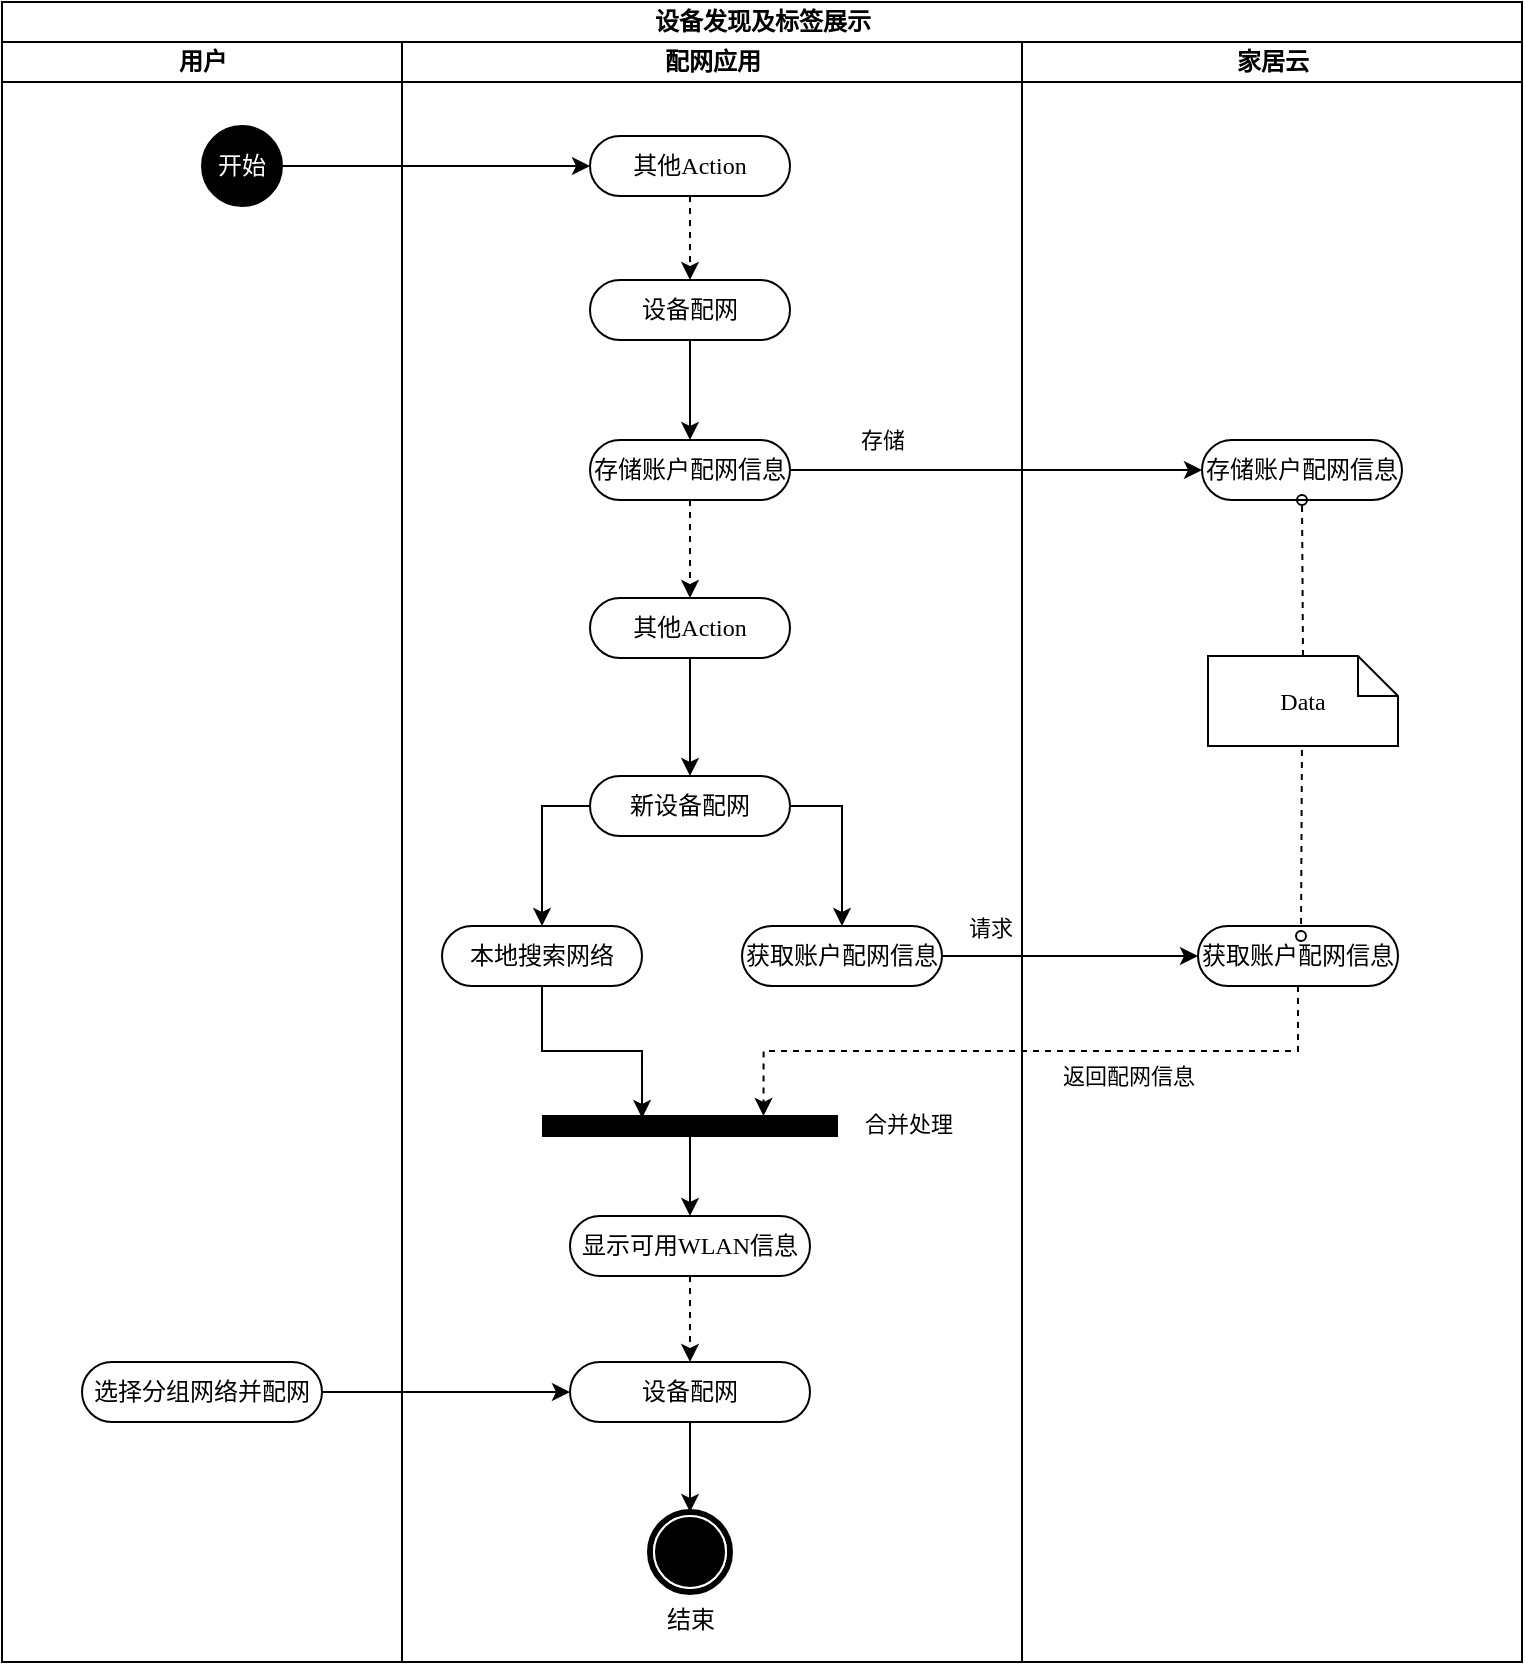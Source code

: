 <mxfile version="13.4.2" type="github">
  <diagram name="Page-1" id="e7e014a7-5840-1c2e-5031-d8a46d1fe8dd">
    <mxGraphModel dx="1422" dy="794" grid="1" gridSize="10" guides="1" tooltips="1" connect="1" arrows="1" fold="1" page="1" pageScale="1" pageWidth="1169" pageHeight="826" background="#ffffff" math="0" shadow="0">
      <root>
        <mxCell id="0" />
        <mxCell id="1" parent="0" />
        <mxCell id="0t2InwsNAyhQKaK7oqDX-1" value="设备发现及标签展示" style="swimlane;html=1;childLayout=stackLayout;startSize=20;rounded=0;shadow=0;comic=0;labelBackgroundColor=none;strokeWidth=1;fontFamily=Verdana;fontSize=12;align=center;" vertex="1" parent="1">
          <mxGeometry x="190" y="100" width="760" height="830" as="geometry" />
        </mxCell>
        <mxCell id="0t2InwsNAyhQKaK7oqDX-2" value="用户" style="swimlane;html=1;startSize=20;" vertex="1" parent="0t2InwsNAyhQKaK7oqDX-1">
          <mxGeometry y="20" width="200" height="810" as="geometry" />
        </mxCell>
        <mxCell id="0t2InwsNAyhQKaK7oqDX-3" value="选择分组网络并配网" style="rounded=1;whiteSpace=wrap;html=1;shadow=0;comic=0;labelBackgroundColor=none;strokeWidth=1;fontFamily=Verdana;fontSize=12;align=center;arcSize=50;" vertex="1" parent="0t2InwsNAyhQKaK7oqDX-2">
          <mxGeometry x="40" y="660" width="120" height="30" as="geometry" />
        </mxCell>
        <mxCell id="0t2InwsNAyhQKaK7oqDX-4" value="&lt;font color=&quot;#ffffff&quot;&gt;开始&lt;/font&gt;" style="ellipse;whiteSpace=wrap;html=1;rounded=0;shadow=0;comic=0;labelBackgroundColor=none;strokeWidth=1;fillColor=#000000;fontFamily=Verdana;fontSize=12;align=center;" vertex="1" parent="0t2InwsNAyhQKaK7oqDX-2">
          <mxGeometry x="100" y="42" width="40" height="40" as="geometry" />
        </mxCell>
        <mxCell id="0t2InwsNAyhQKaK7oqDX-5" value="配网应用" style="swimlane;html=1;startSize=20;" vertex="1" parent="0t2InwsNAyhQKaK7oqDX-1">
          <mxGeometry x="200" y="20" width="310" height="810" as="geometry" />
        </mxCell>
        <mxCell id="0t2InwsNAyhQKaK7oqDX-6" style="edgeStyle=orthogonalEdgeStyle;rounded=0;orthogonalLoop=1;jettySize=auto;html=1;exitX=0.5;exitY=1;exitDx=0;exitDy=0;dashed=1;" edge="1" parent="0t2InwsNAyhQKaK7oqDX-5" source="0t2InwsNAyhQKaK7oqDX-7" target="0t2InwsNAyhQKaK7oqDX-13">
          <mxGeometry relative="1" as="geometry" />
        </mxCell>
        <mxCell id="0t2InwsNAyhQKaK7oqDX-7" value="存储账户配网信息" style="rounded=1;whiteSpace=wrap;html=1;shadow=0;comic=0;labelBackgroundColor=none;strokeWidth=1;fontFamily=Verdana;fontSize=12;align=center;arcSize=50;" vertex="1" parent="0t2InwsNAyhQKaK7oqDX-5">
          <mxGeometry x="94" y="199" width="100" height="30" as="geometry" />
        </mxCell>
        <mxCell id="0t2InwsNAyhQKaK7oqDX-8" style="edgeStyle=orthogonalEdgeStyle;rounded=0;orthogonalLoop=1;jettySize=auto;html=1;exitX=0.5;exitY=1;exitDx=0;exitDy=0;entryX=0.5;entryY=0;entryDx=0;entryDy=0;" edge="1" parent="0t2InwsNAyhQKaK7oqDX-5" source="0t2InwsNAyhQKaK7oqDX-9" target="0t2InwsNAyhQKaK7oqDX-7">
          <mxGeometry relative="1" as="geometry" />
        </mxCell>
        <mxCell id="0t2InwsNAyhQKaK7oqDX-9" value="设备配网" style="rounded=1;whiteSpace=wrap;html=1;shadow=0;comic=0;labelBackgroundColor=none;strokeWidth=1;fontFamily=Verdana;fontSize=12;align=center;arcSize=50;" vertex="1" parent="0t2InwsNAyhQKaK7oqDX-5">
          <mxGeometry x="94" y="119" width="100" height="30" as="geometry" />
        </mxCell>
        <mxCell id="0t2InwsNAyhQKaK7oqDX-10" style="edgeStyle=orthogonalEdgeStyle;rounded=0;orthogonalLoop=1;jettySize=auto;html=1;exitX=0.5;exitY=1;exitDx=0;exitDy=0;entryX=0.5;entryY=0;entryDx=0;entryDy=0;dashed=1;" edge="1" parent="0t2InwsNAyhQKaK7oqDX-5" source="0t2InwsNAyhQKaK7oqDX-11" target="0t2InwsNAyhQKaK7oqDX-9">
          <mxGeometry relative="1" as="geometry" />
        </mxCell>
        <mxCell id="0t2InwsNAyhQKaK7oqDX-11" value="其他Action" style="rounded=1;whiteSpace=wrap;html=1;shadow=0;comic=0;labelBackgroundColor=none;strokeWidth=1;fontFamily=Verdana;fontSize=12;align=center;arcSize=50;" vertex="1" parent="0t2InwsNAyhQKaK7oqDX-5">
          <mxGeometry x="94" y="47" width="100" height="30" as="geometry" />
        </mxCell>
        <mxCell id="0t2InwsNAyhQKaK7oqDX-12" style="edgeStyle=orthogonalEdgeStyle;rounded=0;orthogonalLoop=1;jettySize=auto;html=1;exitX=0.5;exitY=1;exitDx=0;exitDy=0;entryX=0.5;entryY=0;entryDx=0;entryDy=0;" edge="1" parent="0t2InwsNAyhQKaK7oqDX-5" source="0t2InwsNAyhQKaK7oqDX-13" target="0t2InwsNAyhQKaK7oqDX-18">
          <mxGeometry relative="1" as="geometry" />
        </mxCell>
        <mxCell id="0t2InwsNAyhQKaK7oqDX-13" value="其他Action" style="rounded=1;whiteSpace=wrap;html=1;shadow=0;comic=0;labelBackgroundColor=none;strokeWidth=1;fontFamily=Verdana;fontSize=12;align=center;arcSize=50;" vertex="1" parent="0t2InwsNAyhQKaK7oqDX-5">
          <mxGeometry x="94" y="278" width="100" height="30" as="geometry" />
        </mxCell>
        <mxCell id="0t2InwsNAyhQKaK7oqDX-14" style="edgeStyle=orthogonalEdgeStyle;rounded=0;orthogonalLoop=1;jettySize=auto;html=1;exitX=0.5;exitY=1;exitDx=0;exitDy=0;entryX=0.337;entryY=0.1;entryDx=0;entryDy=0;entryPerimeter=0;" edge="1" parent="0t2InwsNAyhQKaK7oqDX-5" source="0t2InwsNAyhQKaK7oqDX-15" target="0t2InwsNAyhQKaK7oqDX-20">
          <mxGeometry relative="1" as="geometry" />
        </mxCell>
        <mxCell id="0t2InwsNAyhQKaK7oqDX-15" value="本地搜索网络" style="rounded=1;whiteSpace=wrap;html=1;shadow=0;comic=0;labelBackgroundColor=none;strokeWidth=1;fontFamily=Verdana;fontSize=12;align=center;arcSize=50;" vertex="1" parent="0t2InwsNAyhQKaK7oqDX-5">
          <mxGeometry x="20" y="442" width="100" height="30" as="geometry" />
        </mxCell>
        <mxCell id="0t2InwsNAyhQKaK7oqDX-16" style="edgeStyle=orthogonalEdgeStyle;rounded=0;orthogonalLoop=1;jettySize=auto;html=1;exitX=0;exitY=0.5;exitDx=0;exitDy=0;" edge="1" parent="0t2InwsNAyhQKaK7oqDX-5" source="0t2InwsNAyhQKaK7oqDX-18" target="0t2InwsNAyhQKaK7oqDX-15">
          <mxGeometry relative="1" as="geometry">
            <Array as="points">
              <mxPoint x="70" y="382" />
            </Array>
          </mxGeometry>
        </mxCell>
        <mxCell id="0t2InwsNAyhQKaK7oqDX-17" style="edgeStyle=orthogonalEdgeStyle;rounded=0;orthogonalLoop=1;jettySize=auto;html=1;exitX=1;exitY=0.5;exitDx=0;exitDy=0;entryX=0.5;entryY=0;entryDx=0;entryDy=0;" edge="1" parent="0t2InwsNAyhQKaK7oqDX-5" source="0t2InwsNAyhQKaK7oqDX-18" target="0t2InwsNAyhQKaK7oqDX-26">
          <mxGeometry relative="1" as="geometry" />
        </mxCell>
        <mxCell id="0t2InwsNAyhQKaK7oqDX-18" value="新设备配网" style="rounded=1;whiteSpace=wrap;html=1;shadow=0;comic=0;labelBackgroundColor=none;strokeWidth=1;fontFamily=Verdana;fontSize=12;align=center;arcSize=50;" vertex="1" parent="0t2InwsNAyhQKaK7oqDX-5">
          <mxGeometry x="94" y="367" width="100" height="30" as="geometry" />
        </mxCell>
        <mxCell id="0t2InwsNAyhQKaK7oqDX-19" style="edgeStyle=orthogonalEdgeStyle;rounded=0;orthogonalLoop=1;jettySize=auto;html=1;exitX=0.5;exitY=1;exitDx=0;exitDy=0;" edge="1" parent="0t2InwsNAyhQKaK7oqDX-5" source="0t2InwsNAyhQKaK7oqDX-20" target="0t2InwsNAyhQKaK7oqDX-22">
          <mxGeometry relative="1" as="geometry" />
        </mxCell>
        <mxCell id="0t2InwsNAyhQKaK7oqDX-20" value="" style="whiteSpace=wrap;html=1;rounded=0;shadow=0;comic=0;labelBackgroundColor=none;strokeWidth=1;fillColor=#000000;fontFamily=Verdana;fontSize=12;align=center;rotation=0;" vertex="1" parent="0t2InwsNAyhQKaK7oqDX-5">
          <mxGeometry x="70.5" y="537" width="147" height="10" as="geometry" />
        </mxCell>
        <mxCell id="0t2InwsNAyhQKaK7oqDX-21" style="edgeStyle=orthogonalEdgeStyle;rounded=0;orthogonalLoop=1;jettySize=auto;html=1;exitX=0.5;exitY=1;exitDx=0;exitDy=0;entryX=0.5;entryY=0;entryDx=0;entryDy=0;dashed=1;" edge="1" parent="0t2InwsNAyhQKaK7oqDX-5" source="0t2InwsNAyhQKaK7oqDX-22" target="0t2InwsNAyhQKaK7oqDX-25">
          <mxGeometry relative="1" as="geometry" />
        </mxCell>
        <mxCell id="0t2InwsNAyhQKaK7oqDX-22" value="显示可用WLAN信息" style="rounded=1;whiteSpace=wrap;html=1;shadow=0;comic=0;labelBackgroundColor=none;strokeWidth=1;fontFamily=Verdana;fontSize=12;align=center;arcSize=50;" vertex="1" parent="0t2InwsNAyhQKaK7oqDX-5">
          <mxGeometry x="84" y="587" width="120" height="30" as="geometry" />
        </mxCell>
        <mxCell id="0t2InwsNAyhQKaK7oqDX-23" value="结束" style="shape=mxgraph.bpmn.shape;html=1;verticalLabelPosition=bottom;labelBackgroundColor=#ffffff;verticalAlign=top;perimeter=ellipsePerimeter;outline=end;symbol=terminate;rounded=0;shadow=0;comic=0;strokeWidth=1;fontFamily=Verdana;fontSize=12;align=center;" vertex="1" parent="0t2InwsNAyhQKaK7oqDX-5">
          <mxGeometry x="124" y="735" width="40" height="40" as="geometry" />
        </mxCell>
        <mxCell id="0t2InwsNAyhQKaK7oqDX-24" style="edgeStyle=orthogonalEdgeStyle;rounded=0;orthogonalLoop=1;jettySize=auto;html=1;exitX=0.5;exitY=1;exitDx=0;exitDy=0;entryX=0.5;entryY=0;entryDx=0;entryDy=0;" edge="1" parent="0t2InwsNAyhQKaK7oqDX-5" source="0t2InwsNAyhQKaK7oqDX-25" target="0t2InwsNAyhQKaK7oqDX-23">
          <mxGeometry relative="1" as="geometry" />
        </mxCell>
        <mxCell id="0t2InwsNAyhQKaK7oqDX-25" value="设备配网" style="rounded=1;whiteSpace=wrap;html=1;shadow=0;comic=0;labelBackgroundColor=none;strokeWidth=1;fontFamily=Verdana;fontSize=12;align=center;arcSize=50;" vertex="1" parent="0t2InwsNAyhQKaK7oqDX-5">
          <mxGeometry x="84" y="660" width="120" height="30" as="geometry" />
        </mxCell>
        <mxCell id="0t2InwsNAyhQKaK7oqDX-26" value="获取账户配网信息" style="rounded=1;whiteSpace=wrap;html=1;shadow=0;comic=0;labelBackgroundColor=none;strokeWidth=1;fontFamily=Verdana;fontSize=12;align=center;arcSize=50;" vertex="1" parent="0t2InwsNAyhQKaK7oqDX-5">
          <mxGeometry x="170" y="442" width="100" height="30" as="geometry" />
        </mxCell>
        <mxCell id="0t2InwsNAyhQKaK7oqDX-27" value="合并处理" style="edgeLabel;html=1;align=center;verticalAlign=middle;resizable=0;points=[];" vertex="1" connectable="0" parent="0t2InwsNAyhQKaK7oqDX-5">
          <mxGeometry x="260" y="539" as="geometry">
            <mxPoint x="-7" y="2" as="offset" />
          </mxGeometry>
        </mxCell>
        <mxCell id="0t2InwsNAyhQKaK7oqDX-28" value="请求" style="edgeLabel;html=1;align=center;verticalAlign=middle;resizable=0;points=[];" vertex="1" connectable="0" parent="0t2InwsNAyhQKaK7oqDX-5">
          <mxGeometry x="310" y="437" as="geometry">
            <mxPoint x="-16" y="6" as="offset" />
          </mxGeometry>
        </mxCell>
        <mxCell id="0t2InwsNAyhQKaK7oqDX-29" value="家居云" style="swimlane;html=1;startSize=20;" vertex="1" parent="0t2InwsNAyhQKaK7oqDX-1">
          <mxGeometry x="510" y="20" width="250" height="810" as="geometry" />
        </mxCell>
        <mxCell id="0t2InwsNAyhQKaK7oqDX-30" value="获取账户配网信息" style="rounded=1;whiteSpace=wrap;html=1;shadow=0;comic=0;labelBackgroundColor=none;strokeWidth=1;fontFamily=Verdana;fontSize=12;align=center;arcSize=50;" vertex="1" parent="0t2InwsNAyhQKaK7oqDX-29">
          <mxGeometry x="88" y="442" width="100" height="30" as="geometry" />
        </mxCell>
        <mxCell id="0t2InwsNAyhQKaK7oqDX-31" style="edgeStyle=none;rounded=0;html=1;dashed=1;labelBackgroundColor=none;startArrow=none;startFill=0;startSize=5;endArrow=oval;endFill=0;endSize=5;jettySize=auto;orthogonalLoop=1;strokeWidth=1;fontFamily=Verdana;fontSize=12;exitX=0.5;exitY=1;exitDx=0;exitDy=0;exitPerimeter=0;" edge="1" parent="0t2InwsNAyhQKaK7oqDX-29" source="0t2InwsNAyhQKaK7oqDX-33">
          <mxGeometry relative="1" as="geometry">
            <mxPoint x="140" y="525" as="sourcePoint" />
            <mxPoint x="139.5" y="447" as="targetPoint" />
            <Array as="points">
              <mxPoint x="140" y="347" />
            </Array>
          </mxGeometry>
        </mxCell>
        <mxCell id="0t2InwsNAyhQKaK7oqDX-32" value="存储账户配网信息" style="rounded=1;whiteSpace=wrap;html=1;shadow=0;comic=0;labelBackgroundColor=none;strokeWidth=1;fontFamily=Verdana;fontSize=12;align=center;arcSize=50;" vertex="1" parent="0t2InwsNAyhQKaK7oqDX-29">
          <mxGeometry x="90" y="199" width="100" height="30" as="geometry" />
        </mxCell>
        <mxCell id="0t2InwsNAyhQKaK7oqDX-33" value="Data" style="shape=note;whiteSpace=wrap;html=1;rounded=0;shadow=0;comic=0;labelBackgroundColor=none;strokeWidth=1;fontFamily=Verdana;fontSize=12;align=center;size=20;" vertex="1" parent="0t2InwsNAyhQKaK7oqDX-29">
          <mxGeometry x="93" y="307" width="95" height="45" as="geometry" />
        </mxCell>
        <mxCell id="0t2InwsNAyhQKaK7oqDX-34" style="edgeStyle=none;rounded=0;html=1;dashed=1;labelBackgroundColor=none;startArrow=none;startFill=0;startSize=5;endArrow=oval;endFill=0;endSize=5;jettySize=auto;orthogonalLoop=1;strokeWidth=1;fontFamily=Verdana;fontSize=12;exitX=0.5;exitY=0;exitDx=0;exitDy=0;exitPerimeter=0;" edge="1" parent="0t2InwsNAyhQKaK7oqDX-29" source="0t2InwsNAyhQKaK7oqDX-33">
          <mxGeometry relative="1" as="geometry">
            <mxPoint x="171.0" y="204" as="sourcePoint" />
            <mxPoint x="140.0" y="229" as="targetPoint" />
          </mxGeometry>
        </mxCell>
        <mxCell id="0t2InwsNAyhQKaK7oqDX-35" style="edgeStyle=orthogonalEdgeStyle;rounded=0;orthogonalLoop=1;jettySize=auto;html=1;exitX=1;exitY=0.5;exitDx=0;exitDy=0;entryX=0;entryY=0.5;entryDx=0;entryDy=0;" edge="1" parent="0t2InwsNAyhQKaK7oqDX-1" source="0t2InwsNAyhQKaK7oqDX-7" target="0t2InwsNAyhQKaK7oqDX-32">
          <mxGeometry relative="1" as="geometry" />
        </mxCell>
        <mxCell id="0t2InwsNAyhQKaK7oqDX-36" value="存储" style="edgeLabel;html=1;align=center;verticalAlign=middle;resizable=0;points=[];" vertex="1" connectable="0" parent="0t2InwsNAyhQKaK7oqDX-35">
          <mxGeometry x="-0.233" y="2" relative="1" as="geometry">
            <mxPoint x="-33" y="-13" as="offset" />
          </mxGeometry>
        </mxCell>
        <mxCell id="0t2InwsNAyhQKaK7oqDX-37" style="edgeStyle=orthogonalEdgeStyle;rounded=0;orthogonalLoop=1;jettySize=auto;html=1;exitX=1;exitY=0.5;exitDx=0;exitDy=0;entryX=0;entryY=0.5;entryDx=0;entryDy=0;" edge="1" parent="0t2InwsNAyhQKaK7oqDX-1" source="0t2InwsNAyhQKaK7oqDX-4" target="0t2InwsNAyhQKaK7oqDX-11">
          <mxGeometry relative="1" as="geometry" />
        </mxCell>
        <mxCell id="0t2InwsNAyhQKaK7oqDX-38" style="edgeStyle=orthogonalEdgeStyle;rounded=0;orthogonalLoop=1;jettySize=auto;html=1;exitX=1;exitY=0.5;exitDx=0;exitDy=0;entryX=0;entryY=0.5;entryDx=0;entryDy=0;" edge="1" parent="0t2InwsNAyhQKaK7oqDX-1" source="0t2InwsNAyhQKaK7oqDX-26" target="0t2InwsNAyhQKaK7oqDX-30">
          <mxGeometry relative="1" as="geometry" />
        </mxCell>
        <mxCell id="0t2InwsNAyhQKaK7oqDX-39" style="edgeStyle=orthogonalEdgeStyle;rounded=0;orthogonalLoop=1;jettySize=auto;html=1;exitX=0.5;exitY=1;exitDx=0;exitDy=0;entryX=0.75;entryY=0;entryDx=0;entryDy=0;dashed=1;" edge="1" parent="0t2InwsNAyhQKaK7oqDX-1" source="0t2InwsNAyhQKaK7oqDX-30" target="0t2InwsNAyhQKaK7oqDX-20">
          <mxGeometry relative="1" as="geometry" />
        </mxCell>
        <mxCell id="0t2InwsNAyhQKaK7oqDX-40" value="返回配网信息" style="edgeLabel;html=1;align=center;verticalAlign=middle;resizable=0;points=[];" vertex="1" connectable="0" parent="0t2InwsNAyhQKaK7oqDX-39">
          <mxGeometry x="-0.293" y="-1" relative="1" as="geometry">
            <mxPoint y="13.5" as="offset" />
          </mxGeometry>
        </mxCell>
        <mxCell id="0t2InwsNAyhQKaK7oqDX-41" style="edgeStyle=orthogonalEdgeStyle;rounded=0;orthogonalLoop=1;jettySize=auto;html=1;exitX=1;exitY=0.5;exitDx=0;exitDy=0;entryX=0;entryY=0.5;entryDx=0;entryDy=0;" edge="1" parent="0t2InwsNAyhQKaK7oqDX-1" source="0t2InwsNAyhQKaK7oqDX-3" target="0t2InwsNAyhQKaK7oqDX-25">
          <mxGeometry relative="1" as="geometry" />
        </mxCell>
      </root>
    </mxGraphModel>
  </diagram>
</mxfile>
